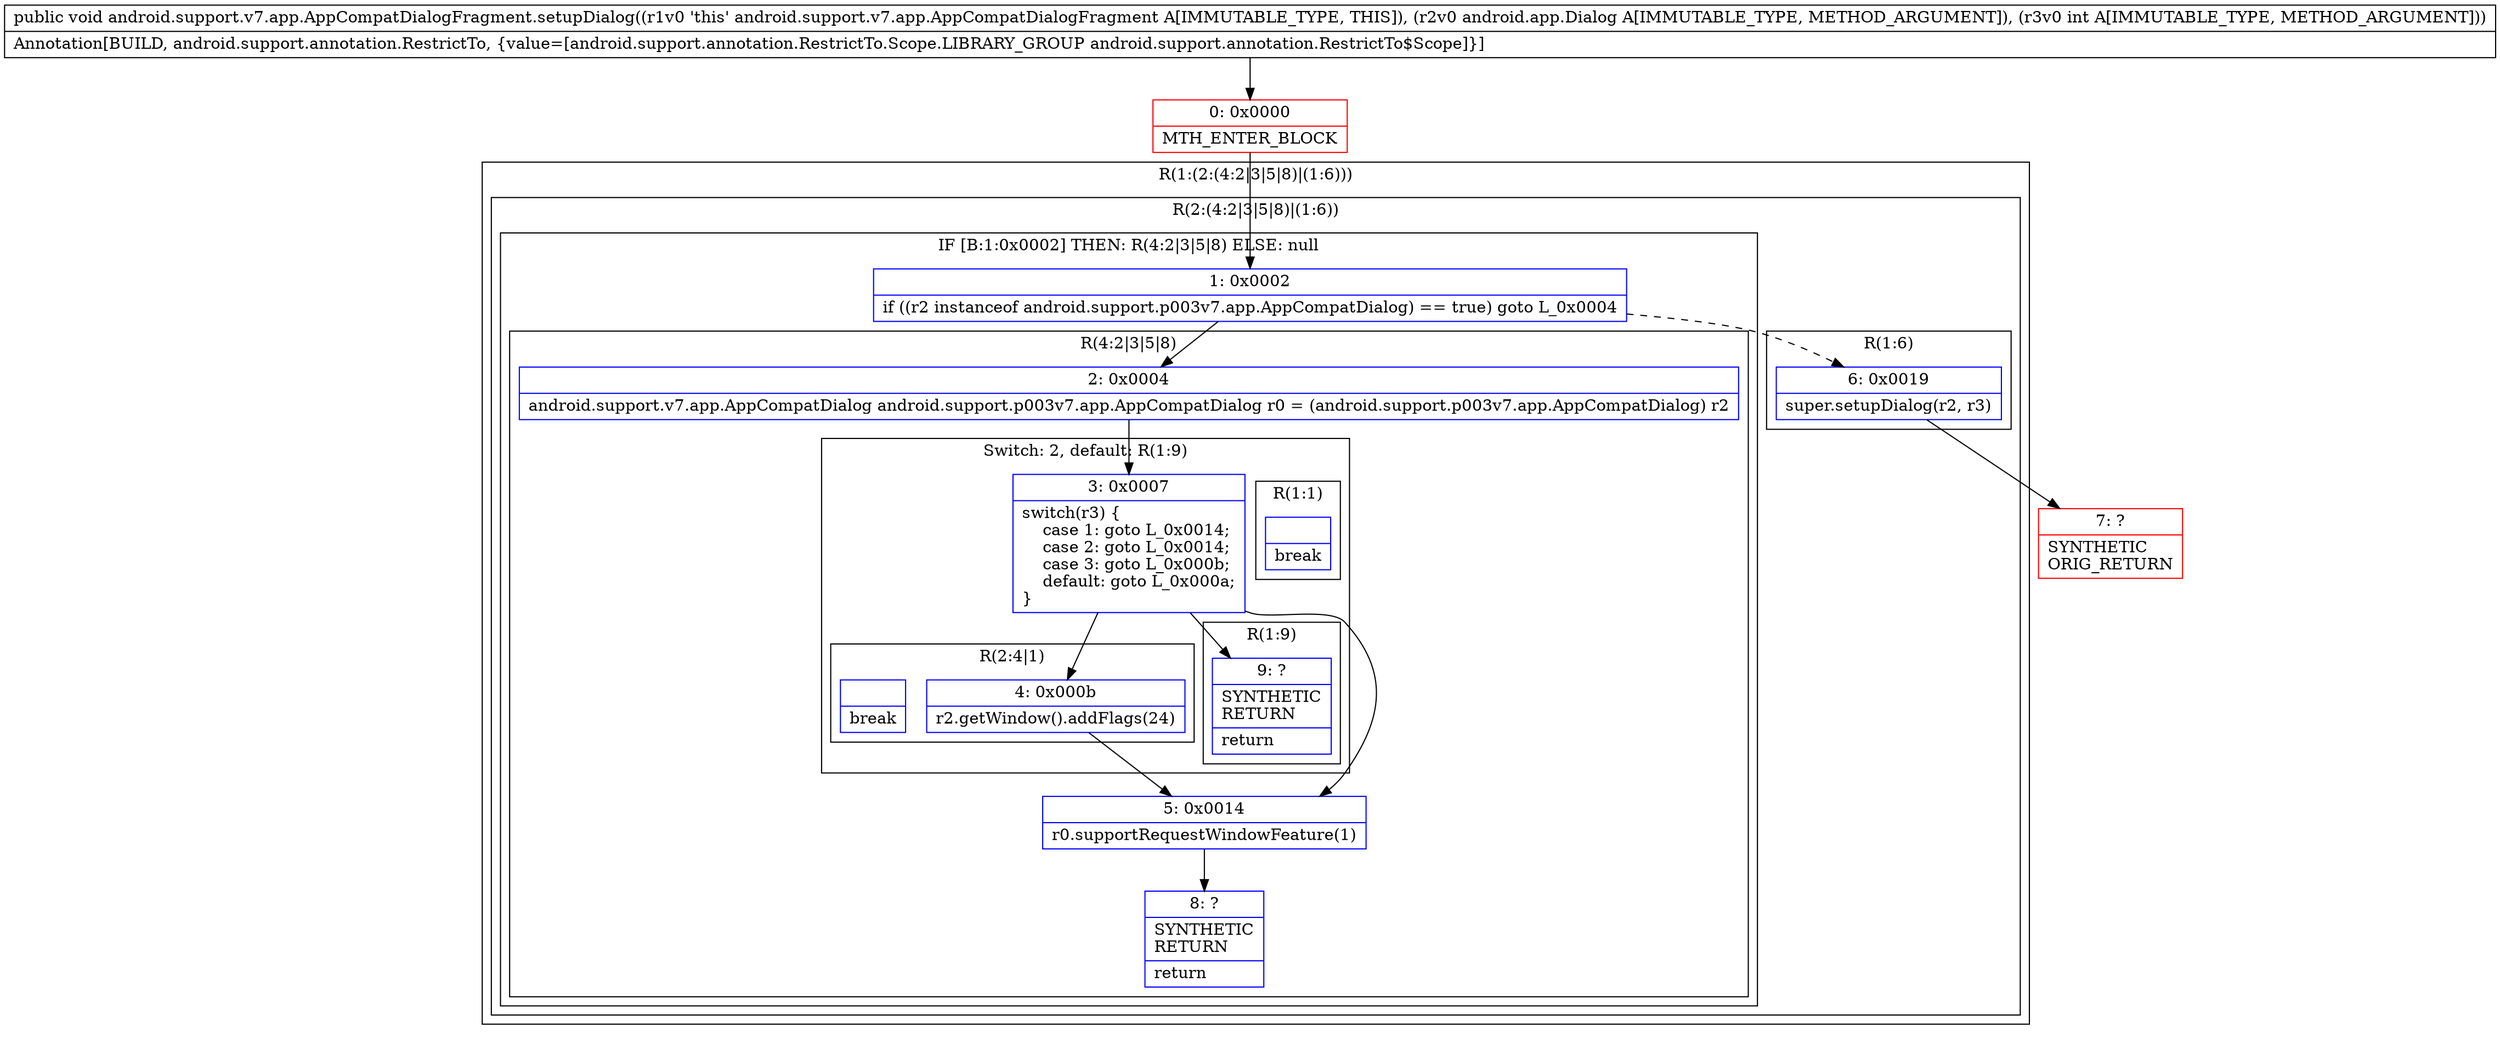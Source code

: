 digraph "CFG forandroid.support.v7.app.AppCompatDialogFragment.setupDialog(Landroid\/app\/Dialog;I)V" {
subgraph cluster_Region_856140065 {
label = "R(1:(2:(4:2|3|5|8)|(1:6)))";
node [shape=record,color=blue];
subgraph cluster_Region_819235609 {
label = "R(2:(4:2|3|5|8)|(1:6))";
node [shape=record,color=blue];
subgraph cluster_IfRegion_961648307 {
label = "IF [B:1:0x0002] THEN: R(4:2|3|5|8) ELSE: null";
node [shape=record,color=blue];
Node_1 [shape=record,label="{1\:\ 0x0002|if ((r2 instanceof android.support.p003v7.app.AppCompatDialog) == true) goto L_0x0004\l}"];
subgraph cluster_Region_200348716 {
label = "R(4:2|3|5|8)";
node [shape=record,color=blue];
Node_2 [shape=record,label="{2\:\ 0x0004|android.support.v7.app.AppCompatDialog android.support.p003v7.app.AppCompatDialog r0 = (android.support.p003v7.app.AppCompatDialog) r2\l}"];
subgraph cluster_SwitchRegion_699321974 {
label = "Switch: 2, default: R(1:9)";
node [shape=record,color=blue];
Node_3 [shape=record,label="{3\:\ 0x0007|switch(r3) \{\l    case 1: goto L_0x0014;\l    case 2: goto L_0x0014;\l    case 3: goto L_0x000b;\l    default: goto L_0x000a;\l\}\l}"];
subgraph cluster_Region_669918403 {
label = "R(1:1)";
node [shape=record,color=blue];
Node_InsnContainer_863432548 [shape=record,label="{|break\l}"];
}
subgraph cluster_Region_111608759 {
label = "R(2:4|1)";
node [shape=record,color=blue];
Node_4 [shape=record,label="{4\:\ 0x000b|r2.getWindow().addFlags(24)\l}"];
Node_InsnContainer_1495638123 [shape=record,label="{|break\l}"];
}
subgraph cluster_Region_263937968 {
label = "R(1:9)";
node [shape=record,color=blue];
Node_9 [shape=record,label="{9\:\ ?|SYNTHETIC\lRETURN\l|return\l}"];
}
}
Node_5 [shape=record,label="{5\:\ 0x0014|r0.supportRequestWindowFeature(1)\l}"];
Node_8 [shape=record,label="{8\:\ ?|SYNTHETIC\lRETURN\l|return\l}"];
}
}
subgraph cluster_Region_187866348 {
label = "R(1:6)";
node [shape=record,color=blue];
Node_6 [shape=record,label="{6\:\ 0x0019|super.setupDialog(r2, r3)\l}"];
}
}
}
Node_0 [shape=record,color=red,label="{0\:\ 0x0000|MTH_ENTER_BLOCK\l}"];
Node_7 [shape=record,color=red,label="{7\:\ ?|SYNTHETIC\lORIG_RETURN\l}"];
MethodNode[shape=record,label="{public void android.support.v7.app.AppCompatDialogFragment.setupDialog((r1v0 'this' android.support.v7.app.AppCompatDialogFragment A[IMMUTABLE_TYPE, THIS]), (r2v0 android.app.Dialog A[IMMUTABLE_TYPE, METHOD_ARGUMENT]), (r3v0 int A[IMMUTABLE_TYPE, METHOD_ARGUMENT]))  | Annotation[BUILD, android.support.annotation.RestrictTo, \{value=[android.support.annotation.RestrictTo.Scope.LIBRARY_GROUP android.support.annotation.RestrictTo$Scope]\}]\l}"];
MethodNode -> Node_0;
Node_1 -> Node_2;
Node_1 -> Node_6[style=dashed];
Node_2 -> Node_3;
Node_3 -> Node_4;
Node_3 -> Node_5;
Node_3 -> Node_9;
Node_4 -> Node_5;
Node_5 -> Node_8;
Node_6 -> Node_7;
Node_0 -> Node_1;
}

